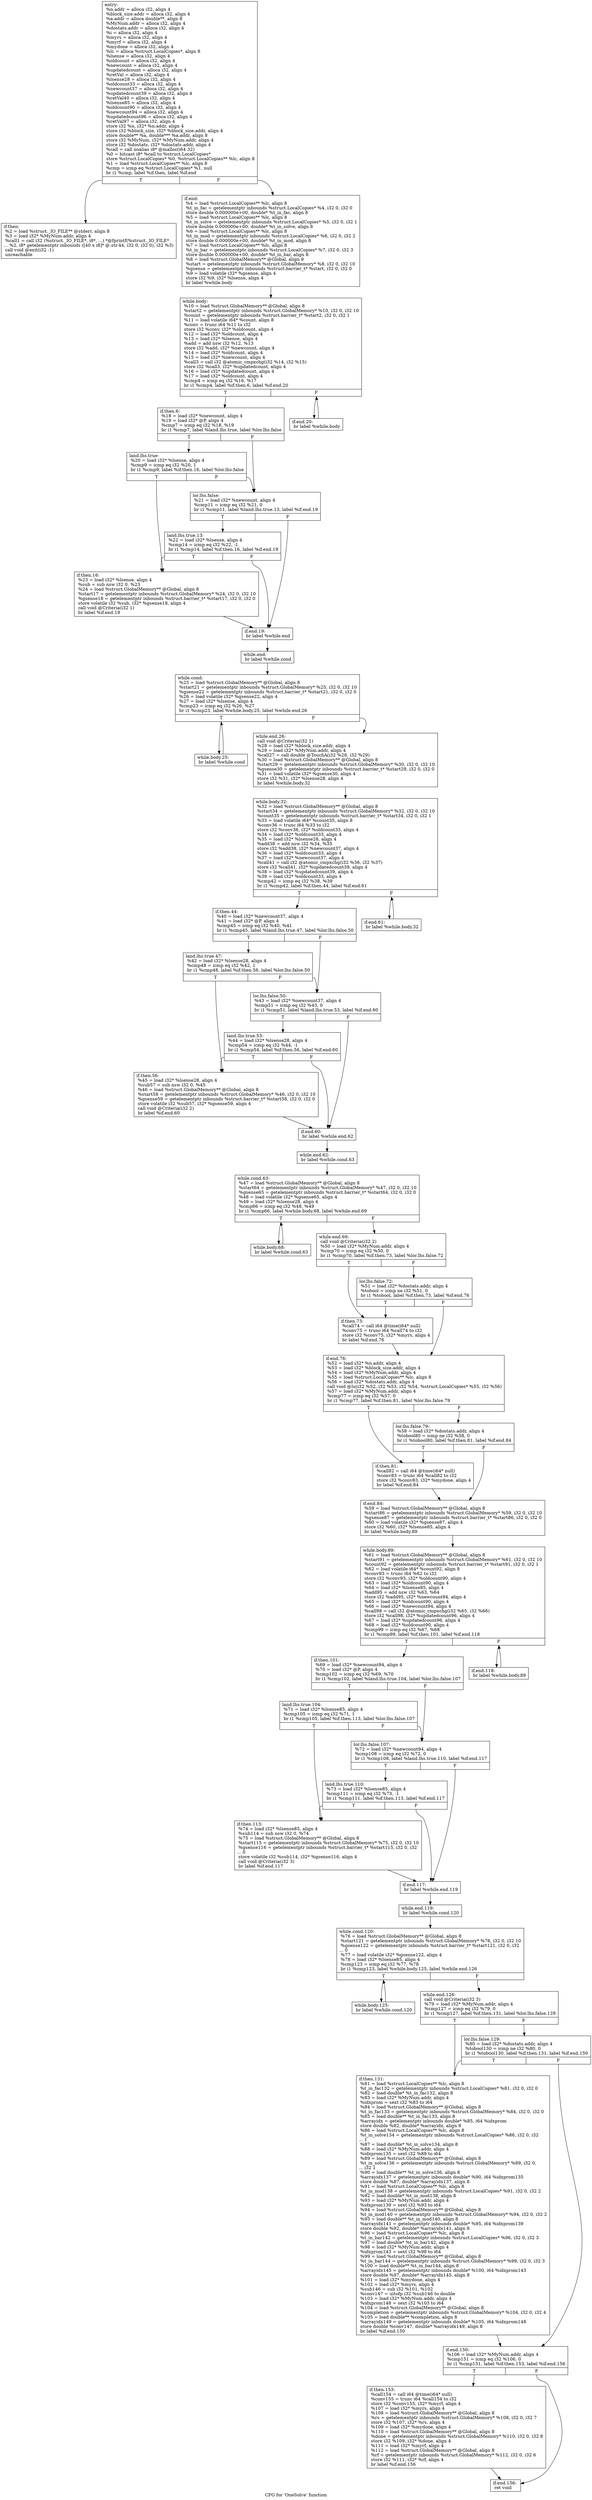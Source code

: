 digraph "CFG for 'OneSolve' function" {
	label="CFG for 'OneSolve' function";

	Node0x48f9810 [shape=record,label="{entry:\l  %n.addr = alloca i32, align 4\l  %block_size.addr = alloca i32, align 4\l  %a.addr = alloca double**, align 8\l  %MyNum.addr = alloca i32, align 4\l  %dostats.addr = alloca i32, align 4\l  %i = alloca i32, align 4\l  %myrs = alloca i32, align 4\l  %myrf = alloca i32, align 4\l  %mydone = alloca i32, align 4\l  %lc = alloca %struct.LocalCopies*, align 8\l  %lsense = alloca i32, align 4\l  %oldcount = alloca i32, align 4\l  %newcount = alloca i32, align 4\l  %updatedcount = alloca i32, align 4\l  %retVal = alloca i32, align 4\l  %lsense28 = alloca i32, align 4\l  %oldcount33 = alloca i32, align 4\l  %newcount37 = alloca i32, align 4\l  %updatedcount39 = alloca i32, align 4\l  %retVal40 = alloca i32, align 4\l  %lsense85 = alloca i32, align 4\l  %oldcount90 = alloca i32, align 4\l  %newcount94 = alloca i32, align 4\l  %updatedcount96 = alloca i32, align 4\l  %retVal97 = alloca i32, align 4\l  store i32 %n, i32* %n.addr, align 4\l  store i32 %block_size, i32* %block_size.addr, align 4\l  store double** %a, double*** %a.addr, align 8\l  store i32 %MyNum, i32* %MyNum.addr, align 4\l  store i32 %dostats, i32* %dostats.addr, align 4\l  %call = call noalias i8* @malloc(i64 32)\l  %0 = bitcast i8* %call to %struct.LocalCopies*\l  store %struct.LocalCopies* %0, %struct.LocalCopies** %lc, align 8\l  %1 = load %struct.LocalCopies** %lc, align 8\l  %cmp = icmp eq %struct.LocalCopies* %1, null\l  br i1 %cmp, label %if.then, label %if.end\l|{<s0>T|<s1>F}}"];
	Node0x48f9810:s0 -> Node0x48f9860;
	Node0x48f9810:s1 -> Node0x48f98b0;
	Node0x48f9860 [shape=record,label="{if.then:                                          \l  %2 = load %struct._IO_FILE** @stderr, align 8\l  %3 = load i32* %MyNum.addr, align 4\l  %call1 = call i32 (%struct._IO_FILE*, i8*, ...) *@fprintf(%struct._IO_FILE*\l... %2, i8* getelementptr inbounds ([40 x i8]* @.str.44, i32 0, i32 0), i32 %3)\l  call void @exit(i32 -1)\l  unreachable\l}"];
	Node0x48f98b0 [shape=record,label="{if.end:                                           \l  %4 = load %struct.LocalCopies** %lc, align 8\l  %t_in_fac = getelementptr inbounds %struct.LocalCopies* %4, i32 0, i32 0\l  store double 0.000000e+00, double* %t_in_fac, align 8\l  %5 = load %struct.LocalCopies** %lc, align 8\l  %t_in_solve = getelementptr inbounds %struct.LocalCopies* %5, i32 0, i32 1\l  store double 0.000000e+00, double* %t_in_solve, align 8\l  %6 = load %struct.LocalCopies** %lc, align 8\l  %t_in_mod = getelementptr inbounds %struct.LocalCopies* %6, i32 0, i32 2\l  store double 0.000000e+00, double* %t_in_mod, align 8\l  %7 = load %struct.LocalCopies** %lc, align 8\l  %t_in_bar = getelementptr inbounds %struct.LocalCopies* %7, i32 0, i32 3\l  store double 0.000000e+00, double* %t_in_bar, align 8\l  %8 = load %struct.GlobalMemory** @Global, align 8\l  %start = getelementptr inbounds %struct.GlobalMemory* %8, i32 0, i32 10\l  %gsense = getelementptr inbounds %struct.barrier_t* %start, i32 0, i32 0\l  %9 = load volatile i32* %gsense, align 4\l  store i32 %9, i32* %lsense, align 4\l  br label %while.body\l}"];
	Node0x48f98b0 -> Node0x48f9900;
	Node0x48f9900 [shape=record,label="{while.body:                                       \l  %10 = load %struct.GlobalMemory** @Global, align 8\l  %start2 = getelementptr inbounds %struct.GlobalMemory* %10, i32 0, i32 10\l  %count = getelementptr inbounds %struct.barrier_t* %start2, i32 0, i32 1\l  %11 = load volatile i64* %count, align 8\l  %conv = trunc i64 %11 to i32\l  store i32 %conv, i32* %oldcount, align 4\l  %12 = load i32* %oldcount, align 4\l  %13 = load i32* %lsense, align 4\l  %add = add nsw i32 %12, %13\l  store i32 %add, i32* %newcount, align 4\l  %14 = load i32* %oldcount, align 4\l  %15 = load i32* %newcount, align 4\l  %call3 = call i32 @atomic_cmpxchg(i32 %14, i32 %15)\l  store i32 %call3, i32* %updatedcount, align 4\l  %16 = load i32* %updatedcount, align 4\l  %17 = load i32* %oldcount, align 4\l  %cmp4 = icmp eq i32 %16, %17\l  br i1 %cmp4, label %if.then.6, label %if.end.20\l|{<s0>T|<s1>F}}"];
	Node0x48f9900:s0 -> Node0x48f9950;
	Node0x48f9900:s1 -> Node0x48f9b30;
	Node0x48f9950 [shape=record,label="{if.then.6:                                        \l  %18 = load i32* %newcount, align 4\l  %19 = load i32* @P, align 4\l  %cmp7 = icmp eq i32 %18, %19\l  br i1 %cmp7, label %land.lhs.true, label %lor.lhs.false\l|{<s0>T|<s1>F}}"];
	Node0x48f9950:s0 -> Node0x48f99a0;
	Node0x48f9950:s1 -> Node0x48f99f0;
	Node0x48f99a0 [shape=record,label="{land.lhs.true:                                    \l  %20 = load i32* %lsense, align 4\l  %cmp9 = icmp eq i32 %20, 1\l  br i1 %cmp9, label %if.then.16, label %lor.lhs.false\l|{<s0>T|<s1>F}}"];
	Node0x48f99a0:s0 -> Node0x48f9a90;
	Node0x48f99a0:s1 -> Node0x48f99f0;
	Node0x48f99f0 [shape=record,label="{lor.lhs.false:                                    \l  %21 = load i32* %newcount, align 4\l  %cmp11 = icmp eq i32 %21, 0\l  br i1 %cmp11, label %land.lhs.true.13, label %if.end.19\l|{<s0>T|<s1>F}}"];
	Node0x48f99f0:s0 -> Node0x48f9a40;
	Node0x48f99f0:s1 -> Node0x48f9ae0;
	Node0x48f9a40 [shape=record,label="{land.lhs.true.13:                                 \l  %22 = load i32* %lsense, align 4\l  %cmp14 = icmp eq i32 %22, -1\l  br i1 %cmp14, label %if.then.16, label %if.end.19\l|{<s0>T|<s1>F}}"];
	Node0x48f9a40:s0 -> Node0x48f9a90;
	Node0x48f9a40:s1 -> Node0x48f9ae0;
	Node0x48f9a90 [shape=record,label="{if.then.16:                                       \l  %23 = load i32* %lsense, align 4\l  %sub = sub nsw i32 0, %23\l  %24 = load %struct.GlobalMemory** @Global, align 8\l  %start17 = getelementptr inbounds %struct.GlobalMemory* %24, i32 0, i32 10\l  %gsense18 = getelementptr inbounds %struct.barrier_t* %start17, i32 0, i32 0\l  store volatile i32 %sub, i32* %gsense18, align 4\l  call void @Criteria(i32 1)\l  br label %if.end.19\l}"];
	Node0x48f9a90 -> Node0x48f9ae0;
	Node0x48f9ae0 [shape=record,label="{if.end.19:                                        \l  br label %while.end\l}"];
	Node0x48f9ae0 -> Node0x48f9b80;
	Node0x48f9b30 [shape=record,label="{if.end.20:                                        \l  br label %while.body\l}"];
	Node0x48f9b30 -> Node0x48f9900;
	Node0x48f9b80 [shape=record,label="{while.end:                                        \l  br label %while.cond\l}"];
	Node0x48f9b80 -> Node0x48f9bd0;
	Node0x48f9bd0 [shape=record,label="{while.cond:                                       \l  %25 = load %struct.GlobalMemory** @Global, align 8\l  %start21 = getelementptr inbounds %struct.GlobalMemory* %25, i32 0, i32 10\l  %gsense22 = getelementptr inbounds %struct.barrier_t* %start21, i32 0, i32 0\l  %26 = load volatile i32* %gsense22, align 4\l  %27 = load i32* %lsense, align 4\l  %cmp23 = icmp eq i32 %26, %27\l  br i1 %cmp23, label %while.body.25, label %while.end.26\l|{<s0>T|<s1>F}}"];
	Node0x48f9bd0:s0 -> Node0x48f9c20;
	Node0x48f9bd0:s1 -> Node0x48f9c70;
	Node0x48f9c20 [shape=record,label="{while.body.25:                                    \l  br label %while.cond\l}"];
	Node0x48f9c20 -> Node0x48f9bd0;
	Node0x48f9c70 [shape=record,label="{while.end.26:                                     \l  call void @Criteria(i32 1)\l  %28 = load i32* %block_size.addr, align 4\l  %29 = load i32* %MyNum.addr, align 4\l  %call27 = call double @TouchA(i32 %28, i32 %29)\l  %30 = load %struct.GlobalMemory** @Global, align 8\l  %start29 = getelementptr inbounds %struct.GlobalMemory* %30, i32 0, i32 10\l  %gsense30 = getelementptr inbounds %struct.barrier_t* %start29, i32 0, i32 0\l  %31 = load volatile i32* %gsense30, align 4\l  store i32 %31, i32* %lsense28, align 4\l  br label %while.body.32\l}"];
	Node0x48f9c70 -> Node0x48f9cc0;
	Node0x48f9cc0 [shape=record,label="{while.body.32:                                    \l  %32 = load %struct.GlobalMemory** @Global, align 8\l  %start34 = getelementptr inbounds %struct.GlobalMemory* %32, i32 0, i32 10\l  %count35 = getelementptr inbounds %struct.barrier_t* %start34, i32 0, i32 1\l  %33 = load volatile i64* %count35, align 8\l  %conv36 = trunc i64 %33 to i32\l  store i32 %conv36, i32* %oldcount33, align 4\l  %34 = load i32* %oldcount33, align 4\l  %35 = load i32* %lsense28, align 4\l  %add38 = add nsw i32 %34, %35\l  store i32 %add38, i32* %newcount37, align 4\l  %36 = load i32* %oldcount33, align 4\l  %37 = load i32* %newcount37, align 4\l  %call41 = call i32 @atomic_cmpxchg(i32 %36, i32 %37)\l  store i32 %call41, i32* %updatedcount39, align 4\l  %38 = load i32* %updatedcount39, align 4\l  %39 = load i32* %oldcount33, align 4\l  %cmp42 = icmp eq i32 %38, %39\l  br i1 %cmp42, label %if.then.44, label %if.end.61\l|{<s0>T|<s1>F}}"];
	Node0x48f9cc0:s0 -> Node0x48f9d10;
	Node0x48f9cc0:s1 -> Node0x48f9ef0;
	Node0x48f9d10 [shape=record,label="{if.then.44:                                       \l  %40 = load i32* %newcount37, align 4\l  %41 = load i32* @P, align 4\l  %cmp45 = icmp eq i32 %40, %41\l  br i1 %cmp45, label %land.lhs.true.47, label %lor.lhs.false.50\l|{<s0>T|<s1>F}}"];
	Node0x48f9d10:s0 -> Node0x48f9d60;
	Node0x48f9d10:s1 -> Node0x48f9db0;
	Node0x48f9d60 [shape=record,label="{land.lhs.true.47:                                 \l  %42 = load i32* %lsense28, align 4\l  %cmp48 = icmp eq i32 %42, 1\l  br i1 %cmp48, label %if.then.56, label %lor.lhs.false.50\l|{<s0>T|<s1>F}}"];
	Node0x48f9d60:s0 -> Node0x48f9e50;
	Node0x48f9d60:s1 -> Node0x48f9db0;
	Node0x48f9db0 [shape=record,label="{lor.lhs.false.50:                                 \l  %43 = load i32* %newcount37, align 4\l  %cmp51 = icmp eq i32 %43, 0\l  br i1 %cmp51, label %land.lhs.true.53, label %if.end.60\l|{<s0>T|<s1>F}}"];
	Node0x48f9db0:s0 -> Node0x48f9e00;
	Node0x48f9db0:s1 -> Node0x48f9ea0;
	Node0x48f9e00 [shape=record,label="{land.lhs.true.53:                                 \l  %44 = load i32* %lsense28, align 4\l  %cmp54 = icmp eq i32 %44, -1\l  br i1 %cmp54, label %if.then.56, label %if.end.60\l|{<s0>T|<s1>F}}"];
	Node0x48f9e00:s0 -> Node0x48f9e50;
	Node0x48f9e00:s1 -> Node0x48f9ea0;
	Node0x48f9e50 [shape=record,label="{if.then.56:                                       \l  %45 = load i32* %lsense28, align 4\l  %sub57 = sub nsw i32 0, %45\l  %46 = load %struct.GlobalMemory** @Global, align 8\l  %start58 = getelementptr inbounds %struct.GlobalMemory* %46, i32 0, i32 10\l  %gsense59 = getelementptr inbounds %struct.barrier_t* %start58, i32 0, i32 0\l  store volatile i32 %sub57, i32* %gsense59, align 4\l  call void @Criteria(i32 2)\l  br label %if.end.60\l}"];
	Node0x48f9e50 -> Node0x48f9ea0;
	Node0x48f9ea0 [shape=record,label="{if.end.60:                                        \l  br label %while.end.62\l}"];
	Node0x48f9ea0 -> Node0x48f9f40;
	Node0x48f9ef0 [shape=record,label="{if.end.61:                                        \l  br label %while.body.32\l}"];
	Node0x48f9ef0 -> Node0x48f9cc0;
	Node0x48f9f40 [shape=record,label="{while.end.62:                                     \l  br label %while.cond.63\l}"];
	Node0x48f9f40 -> Node0x48f9f90;
	Node0x48f9f90 [shape=record,label="{while.cond.63:                                    \l  %47 = load %struct.GlobalMemory** @Global, align 8\l  %start64 = getelementptr inbounds %struct.GlobalMemory* %47, i32 0, i32 10\l  %gsense65 = getelementptr inbounds %struct.barrier_t* %start64, i32 0, i32 0\l  %48 = load volatile i32* %gsense65, align 4\l  %49 = load i32* %lsense28, align 4\l  %cmp66 = icmp eq i32 %48, %49\l  br i1 %cmp66, label %while.body.68, label %while.end.69\l|{<s0>T|<s1>F}}"];
	Node0x48f9f90:s0 -> Node0x48f9fe0;
	Node0x48f9f90:s1 -> Node0x48fa030;
	Node0x48f9fe0 [shape=record,label="{while.body.68:                                    \l  br label %while.cond.63\l}"];
	Node0x48f9fe0 -> Node0x48f9f90;
	Node0x48fa030 [shape=record,label="{while.end.69:                                     \l  call void @Criteria(i32 2)\l  %50 = load i32* %MyNum.addr, align 4\l  %cmp70 = icmp eq i32 %50, 0\l  br i1 %cmp70, label %if.then.73, label %lor.lhs.false.72\l|{<s0>T|<s1>F}}"];
	Node0x48fa030:s0 -> Node0x48fa0d0;
	Node0x48fa030:s1 -> Node0x48fa080;
	Node0x48fa080 [shape=record,label="{lor.lhs.false.72:                                 \l  %51 = load i32* %dostats.addr, align 4\l  %tobool = icmp ne i32 %51, 0\l  br i1 %tobool, label %if.then.73, label %if.end.76\l|{<s0>T|<s1>F}}"];
	Node0x48fa080:s0 -> Node0x48fa0d0;
	Node0x48fa080:s1 -> Node0x48fa120;
	Node0x48fa0d0 [shape=record,label="{if.then.73:                                       \l  %call74 = call i64 @time(i64* null)\l  %conv75 = trunc i64 %call74 to i32\l  store i32 %conv75, i32* %myrs, align 4\l  br label %if.end.76\l}"];
	Node0x48fa0d0 -> Node0x48fa120;
	Node0x48fa120 [shape=record,label="{if.end.76:                                        \l  %52 = load i32* %n.addr, align 4\l  %53 = load i32* %block_size.addr, align 4\l  %54 = load i32* %MyNum.addr, align 4\l  %55 = load %struct.LocalCopies** %lc, align 8\l  %56 = load i32* %dostats.addr, align 4\l  call void @lu(i32 %52, i32 %53, i32 %54, %struct.LocalCopies* %55, i32 %56)\l  %57 = load i32* %MyNum.addr, align 4\l  %cmp77 = icmp eq i32 %57, 0\l  br i1 %cmp77, label %if.then.81, label %lor.lhs.false.79\l|{<s0>T|<s1>F}}"];
	Node0x48fa120:s0 -> Node0x48fa1c0;
	Node0x48fa120:s1 -> Node0x48fa170;
	Node0x48fa170 [shape=record,label="{lor.lhs.false.79:                                 \l  %58 = load i32* %dostats.addr, align 4\l  %tobool80 = icmp ne i32 %58, 0\l  br i1 %tobool80, label %if.then.81, label %if.end.84\l|{<s0>T|<s1>F}}"];
	Node0x48fa170:s0 -> Node0x48fa1c0;
	Node0x48fa170:s1 -> Node0x48fa210;
	Node0x48fa1c0 [shape=record,label="{if.then.81:                                       \l  %call82 = call i64 @time(i64* null)\l  %conv83 = trunc i64 %call82 to i32\l  store i32 %conv83, i32* %mydone, align 4\l  br label %if.end.84\l}"];
	Node0x48fa1c0 -> Node0x48fa210;
	Node0x48fa210 [shape=record,label="{if.end.84:                                        \l  %59 = load %struct.GlobalMemory** @Global, align 8\l  %start86 = getelementptr inbounds %struct.GlobalMemory* %59, i32 0, i32 10\l  %gsense87 = getelementptr inbounds %struct.barrier_t* %start86, i32 0, i32 0\l  %60 = load volatile i32* %gsense87, align 4\l  store i32 %60, i32* %lsense85, align 4\l  br label %while.body.89\l}"];
	Node0x48fa210 -> Node0x48fa260;
	Node0x48fa260 [shape=record,label="{while.body.89:                                    \l  %61 = load %struct.GlobalMemory** @Global, align 8\l  %start91 = getelementptr inbounds %struct.GlobalMemory* %61, i32 0, i32 10\l  %count92 = getelementptr inbounds %struct.barrier_t* %start91, i32 0, i32 1\l  %62 = load volatile i64* %count92, align 8\l  %conv93 = trunc i64 %62 to i32\l  store i32 %conv93, i32* %oldcount90, align 4\l  %63 = load i32* %oldcount90, align 4\l  %64 = load i32* %lsense85, align 4\l  %add95 = add nsw i32 %63, %64\l  store i32 %add95, i32* %newcount94, align 4\l  %65 = load i32* %oldcount90, align 4\l  %66 = load i32* %newcount94, align 4\l  %call98 = call i32 @atomic_cmpxchg(i32 %65, i32 %66)\l  store i32 %call98, i32* %updatedcount96, align 4\l  %67 = load i32* %updatedcount96, align 4\l  %68 = load i32* %oldcount90, align 4\l  %cmp99 = icmp eq i32 %67, %68\l  br i1 %cmp99, label %if.then.101, label %if.end.118\l|{<s0>T|<s1>F}}"];
	Node0x48fa260:s0 -> Node0x48fa2b0;
	Node0x48fa260:s1 -> Node0x48fa490;
	Node0x48fa2b0 [shape=record,label="{if.then.101:                                      \l  %69 = load i32* %newcount94, align 4\l  %70 = load i32* @P, align 4\l  %cmp102 = icmp eq i32 %69, %70\l  br i1 %cmp102, label %land.lhs.true.104, label %lor.lhs.false.107\l|{<s0>T|<s1>F}}"];
	Node0x48fa2b0:s0 -> Node0x48fa300;
	Node0x48fa2b0:s1 -> Node0x48fa350;
	Node0x48fa300 [shape=record,label="{land.lhs.true.104:                                \l  %71 = load i32* %lsense85, align 4\l  %cmp105 = icmp eq i32 %71, 1\l  br i1 %cmp105, label %if.then.113, label %lor.lhs.false.107\l|{<s0>T|<s1>F}}"];
	Node0x48fa300:s0 -> Node0x48fa3f0;
	Node0x48fa300:s1 -> Node0x48fa350;
	Node0x48fa350 [shape=record,label="{lor.lhs.false.107:                                \l  %72 = load i32* %newcount94, align 4\l  %cmp108 = icmp eq i32 %72, 0\l  br i1 %cmp108, label %land.lhs.true.110, label %if.end.117\l|{<s0>T|<s1>F}}"];
	Node0x48fa350:s0 -> Node0x48fa3a0;
	Node0x48fa350:s1 -> Node0x48fa440;
	Node0x48fa3a0 [shape=record,label="{land.lhs.true.110:                                \l  %73 = load i32* %lsense85, align 4\l  %cmp111 = icmp eq i32 %73, -1\l  br i1 %cmp111, label %if.then.113, label %if.end.117\l|{<s0>T|<s1>F}}"];
	Node0x48fa3a0:s0 -> Node0x48fa3f0;
	Node0x48fa3a0:s1 -> Node0x48fa440;
	Node0x48fa3f0 [shape=record,label="{if.then.113:                                      \l  %74 = load i32* %lsense85, align 4\l  %sub114 = sub nsw i32 0, %74\l  %75 = load %struct.GlobalMemory** @Global, align 8\l  %start115 = getelementptr inbounds %struct.GlobalMemory* %75, i32 0, i32 10\l  %gsense116 = getelementptr inbounds %struct.barrier_t* %start115, i32 0, i32\l... 0\l  store volatile i32 %sub114, i32* %gsense116, align 4\l  call void @Criteria(i32 3)\l  br label %if.end.117\l}"];
	Node0x48fa3f0 -> Node0x48fa440;
	Node0x48fa440 [shape=record,label="{if.end.117:                                       \l  br label %while.end.119\l}"];
	Node0x48fa440 -> Node0x48fa4e0;
	Node0x48fa490 [shape=record,label="{if.end.118:                                       \l  br label %while.body.89\l}"];
	Node0x48fa490 -> Node0x48fa260;
	Node0x48fa4e0 [shape=record,label="{while.end.119:                                    \l  br label %while.cond.120\l}"];
	Node0x48fa4e0 -> Node0x48fa530;
	Node0x48fa530 [shape=record,label="{while.cond.120:                                   \l  %76 = load %struct.GlobalMemory** @Global, align 8\l  %start121 = getelementptr inbounds %struct.GlobalMemory* %76, i32 0, i32 10\l  %gsense122 = getelementptr inbounds %struct.barrier_t* %start121, i32 0, i32\l... 0\l  %77 = load volatile i32* %gsense122, align 4\l  %78 = load i32* %lsense85, align 4\l  %cmp123 = icmp eq i32 %77, %78\l  br i1 %cmp123, label %while.body.125, label %while.end.126\l|{<s0>T|<s1>F}}"];
	Node0x48fa530:s0 -> Node0x48fa580;
	Node0x48fa530:s1 -> Node0x48fa5d0;
	Node0x48fa580 [shape=record,label="{while.body.125:                                   \l  br label %while.cond.120\l}"];
	Node0x48fa580 -> Node0x48fa530;
	Node0x48fa5d0 [shape=record,label="{while.end.126:                                    \l  call void @Criteria(i32 3)\l  %79 = load i32* %MyNum.addr, align 4\l  %cmp127 = icmp eq i32 %79, 0\l  br i1 %cmp127, label %if.then.131, label %lor.lhs.false.129\l|{<s0>T|<s1>F}}"];
	Node0x48fa5d0:s0 -> Node0x48fa670;
	Node0x48fa5d0:s1 -> Node0x48fa620;
	Node0x48fa620 [shape=record,label="{lor.lhs.false.129:                                \l  %80 = load i32* %dostats.addr, align 4\l  %tobool130 = icmp ne i32 %80, 0\l  br i1 %tobool130, label %if.then.131, label %if.end.150\l|{<s0>T|<s1>F}}"];
	Node0x48fa620:s0 -> Node0x48fa670;
	Node0x48fa620:s1 -> Node0x48fa6c0;
	Node0x48fa670 [shape=record,label="{if.then.131:                                      \l  %81 = load %struct.LocalCopies** %lc, align 8\l  %t_in_fac132 = getelementptr inbounds %struct.LocalCopies* %81, i32 0, i32 0\l  %82 = load double* %t_in_fac132, align 8\l  %83 = load i32* %MyNum.addr, align 4\l  %idxprom = sext i32 %83 to i64\l  %84 = load %struct.GlobalMemory** @Global, align 8\l  %t_in_fac133 = getelementptr inbounds %struct.GlobalMemory* %84, i32 0, i32 0\l  %85 = load double** %t_in_fac133, align 8\l  %arrayidx = getelementptr inbounds double* %85, i64 %idxprom\l  store double %82, double* %arrayidx, align 8\l  %86 = load %struct.LocalCopies** %lc, align 8\l  %t_in_solve134 = getelementptr inbounds %struct.LocalCopies* %86, i32 0, i32\l... 1\l  %87 = load double* %t_in_solve134, align 8\l  %88 = load i32* %MyNum.addr, align 4\l  %idxprom135 = sext i32 %88 to i64\l  %89 = load %struct.GlobalMemory** @Global, align 8\l  %t_in_solve136 = getelementptr inbounds %struct.GlobalMemory* %89, i32 0,\l... i32 1\l  %90 = load double** %t_in_solve136, align 8\l  %arrayidx137 = getelementptr inbounds double* %90, i64 %idxprom135\l  store double %87, double* %arrayidx137, align 8\l  %91 = load %struct.LocalCopies** %lc, align 8\l  %t_in_mod138 = getelementptr inbounds %struct.LocalCopies* %91, i32 0, i32 2\l  %92 = load double* %t_in_mod138, align 8\l  %93 = load i32* %MyNum.addr, align 4\l  %idxprom139 = sext i32 %93 to i64\l  %94 = load %struct.GlobalMemory** @Global, align 8\l  %t_in_mod140 = getelementptr inbounds %struct.GlobalMemory* %94, i32 0, i32 2\l  %95 = load double** %t_in_mod140, align 8\l  %arrayidx141 = getelementptr inbounds double* %95, i64 %idxprom139\l  store double %92, double* %arrayidx141, align 8\l  %96 = load %struct.LocalCopies** %lc, align 8\l  %t_in_bar142 = getelementptr inbounds %struct.LocalCopies* %96, i32 0, i32 3\l  %97 = load double* %t_in_bar142, align 8\l  %98 = load i32* %MyNum.addr, align 4\l  %idxprom143 = sext i32 %98 to i64\l  %99 = load %struct.GlobalMemory** @Global, align 8\l  %t_in_bar144 = getelementptr inbounds %struct.GlobalMemory* %99, i32 0, i32 3\l  %100 = load double** %t_in_bar144, align 8\l  %arrayidx145 = getelementptr inbounds double* %100, i64 %idxprom143\l  store double %97, double* %arrayidx145, align 8\l  %101 = load i32* %mydone, align 4\l  %102 = load i32* %myrs, align 4\l  %sub146 = sub i32 %101, %102\l  %conv147 = uitofp i32 %sub146 to double\l  %103 = load i32* %MyNum.addr, align 4\l  %idxprom148 = sext i32 %103 to i64\l  %104 = load %struct.GlobalMemory** @Global, align 8\l  %completion = getelementptr inbounds %struct.GlobalMemory* %104, i32 0, i32 4\l  %105 = load double** %completion, align 8\l  %arrayidx149 = getelementptr inbounds double* %105, i64 %idxprom148\l  store double %conv147, double* %arrayidx149, align 8\l  br label %if.end.150\l}"];
	Node0x48fa670 -> Node0x48fa6c0;
	Node0x48fa6c0 [shape=record,label="{if.end.150:                                       \l  %106 = load i32* %MyNum.addr, align 4\l  %cmp151 = icmp eq i32 %106, 0\l  br i1 %cmp151, label %if.then.153, label %if.end.156\l|{<s0>T|<s1>F}}"];
	Node0x48fa6c0:s0 -> Node0x48fa710;
	Node0x48fa6c0:s1 -> Node0x48fa760;
	Node0x48fa710 [shape=record,label="{if.then.153:                                      \l  %call154 = call i64 @time(i64* null)\l  %conv155 = trunc i64 %call154 to i32\l  store i32 %conv155, i32* %myrf, align 4\l  %107 = load i32* %myrs, align 4\l  %108 = load %struct.GlobalMemory** @Global, align 8\l  %rs = getelementptr inbounds %struct.GlobalMemory* %108, i32 0, i32 7\l  store i32 %107, i32* %rs, align 4\l  %109 = load i32* %mydone, align 4\l  %110 = load %struct.GlobalMemory** @Global, align 8\l  %done = getelementptr inbounds %struct.GlobalMemory* %110, i32 0, i32 8\l  store i32 %109, i32* %done, align 4\l  %111 = load i32* %myrf, align 4\l  %112 = load %struct.GlobalMemory** @Global, align 8\l  %rf = getelementptr inbounds %struct.GlobalMemory* %112, i32 0, i32 6\l  store i32 %111, i32* %rf, align 4\l  br label %if.end.156\l}"];
	Node0x48fa710 -> Node0x48fa760;
	Node0x48fa760 [shape=record,label="{if.end.156:                                       \l  ret void\l}"];
}

